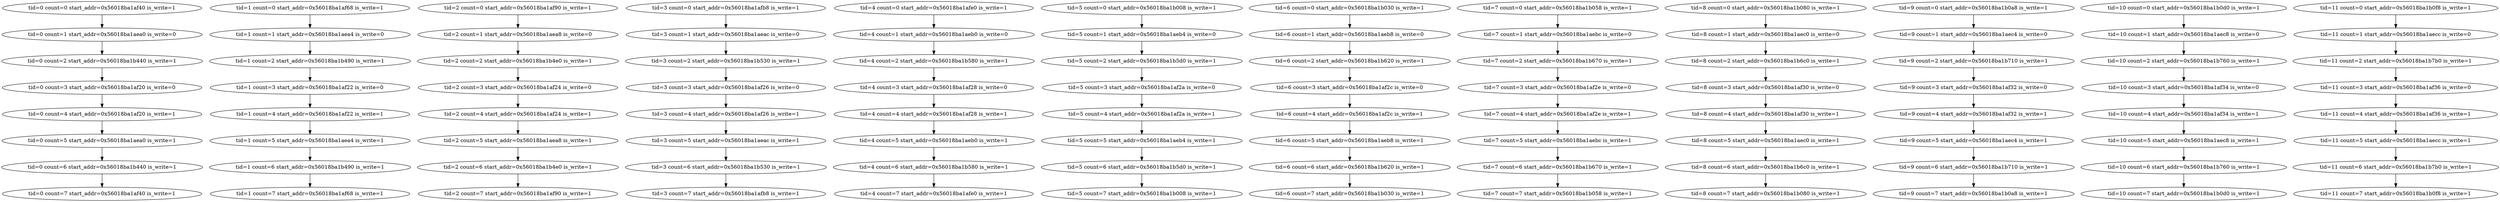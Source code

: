 digraph G {
0 [count=0, is_write=1, label="tid=0 count=0 start_addr=0x56018ba1af40 is_write=1", start_addr="0x56018ba1af40", tid=0];
1 [count=1, is_write=0, label="tid=0 count=1 start_addr=0x56018ba1aea0 is_write=0", start_addr="0x56018ba1aea0", tid=0];
2 [count=2, is_write=1, label="tid=0 count=2 start_addr=0x56018ba1b440 is_write=1", start_addr="0x56018ba1b440", tid=0];
3 [count=3, is_write=0, label="tid=0 count=3 start_addr=0x56018ba1af20 is_write=0", start_addr="0x56018ba1af20", tid=0];
4 [count=4, is_write=1, label="tid=0 count=4 start_addr=0x56018ba1af20 is_write=1", start_addr="0x56018ba1af20", tid=0];
5 [count=5, is_write=1, label="tid=0 count=5 start_addr=0x56018ba1aea0 is_write=1", start_addr="0x56018ba1aea0", tid=0];
6 [count=6, is_write=1, label="tid=0 count=6 start_addr=0x56018ba1b440 is_write=1", start_addr="0x56018ba1b440", tid=0];
7 [count=7, is_write=1, label="tid=0 count=7 start_addr=0x56018ba1af40 is_write=1", start_addr="0x56018ba1af40", tid=0];
10 [count=0, is_write=1, label="tid=1 count=0 start_addr=0x56018ba1af68 is_write=1", start_addr="0x56018ba1af68", tid=1];
11 [count=1, is_write=0, label="tid=1 count=1 start_addr=0x56018ba1aea4 is_write=0", start_addr="0x56018ba1aea4", tid=1];
12 [count=2, is_write=1, label="tid=1 count=2 start_addr=0x56018ba1b490 is_write=1", start_addr="0x56018ba1b490", tid=1];
13 [count=3, is_write=0, label="tid=1 count=3 start_addr=0x56018ba1af22 is_write=0", start_addr="0x56018ba1af22", tid=1];
14 [count=4, is_write=1, label="tid=1 count=4 start_addr=0x56018ba1af22 is_write=1", start_addr="0x56018ba1af22", tid=1];
15 [count=5, is_write=1, label="tid=1 count=5 start_addr=0x56018ba1aea4 is_write=1", start_addr="0x56018ba1aea4", tid=1];
16 [count=6, is_write=1, label="tid=1 count=6 start_addr=0x56018ba1b490 is_write=1", start_addr="0x56018ba1b490", tid=1];
17 [count=7, is_write=1, label="tid=1 count=7 start_addr=0x56018ba1af68 is_write=1", start_addr="0x56018ba1af68", tid=1];
20 [count=0, is_write=1, label="tid=2 count=0 start_addr=0x56018ba1af90 is_write=1", start_addr="0x56018ba1af90", tid=2];
21 [count=1, is_write=0, label="tid=2 count=1 start_addr=0x56018ba1aea8 is_write=0", start_addr="0x56018ba1aea8", tid=2];
22 [count=2, is_write=1, label="tid=2 count=2 start_addr=0x56018ba1b4e0 is_write=1", start_addr="0x56018ba1b4e0", tid=2];
23 [count=3, is_write=0, label="tid=2 count=3 start_addr=0x56018ba1af24 is_write=0", start_addr="0x56018ba1af24", tid=2];
24 [count=4, is_write=1, label="tid=2 count=4 start_addr=0x56018ba1af24 is_write=1", start_addr="0x56018ba1af24", tid=2];
25 [count=5, is_write=1, label="tid=2 count=5 start_addr=0x56018ba1aea8 is_write=1", start_addr="0x56018ba1aea8", tid=2];
26 [count=6, is_write=1, label="tid=2 count=6 start_addr=0x56018ba1b4e0 is_write=1", start_addr="0x56018ba1b4e0", tid=2];
27 [count=7, is_write=1, label="tid=2 count=7 start_addr=0x56018ba1af90 is_write=1", start_addr="0x56018ba1af90", tid=2];
30 [count=0, is_write=1, label="tid=3 count=0 start_addr=0x56018ba1afb8 is_write=1", start_addr="0x56018ba1afb8", tid=3];
31 [count=1, is_write=0, label="tid=3 count=1 start_addr=0x56018ba1aeac is_write=0", start_addr="0x56018ba1aeac", tid=3];
32 [count=2, is_write=1, label="tid=3 count=2 start_addr=0x56018ba1b530 is_write=1", start_addr="0x56018ba1b530", tid=3];
33 [count=3, is_write=0, label="tid=3 count=3 start_addr=0x56018ba1af26 is_write=0", start_addr="0x56018ba1af26", tid=3];
34 [count=4, is_write=1, label="tid=3 count=4 start_addr=0x56018ba1af26 is_write=1", start_addr="0x56018ba1af26", tid=3];
35 [count=5, is_write=1, label="tid=3 count=5 start_addr=0x56018ba1aeac is_write=1", start_addr="0x56018ba1aeac", tid=3];
36 [count=6, is_write=1, label="tid=3 count=6 start_addr=0x56018ba1b530 is_write=1", start_addr="0x56018ba1b530", tid=3];
37 [count=7, is_write=1, label="tid=3 count=7 start_addr=0x56018ba1afb8 is_write=1", start_addr="0x56018ba1afb8", tid=3];
40 [count=0, is_write=1, label="tid=4 count=0 start_addr=0x56018ba1afe0 is_write=1", start_addr="0x56018ba1afe0", tid=4];
41 [count=1, is_write=0, label="tid=4 count=1 start_addr=0x56018ba1aeb0 is_write=0", start_addr="0x56018ba1aeb0", tid=4];
42 [count=2, is_write=1, label="tid=4 count=2 start_addr=0x56018ba1b580 is_write=1", start_addr="0x56018ba1b580", tid=4];
43 [count=3, is_write=0, label="tid=4 count=3 start_addr=0x56018ba1af28 is_write=0", start_addr="0x56018ba1af28", tid=4];
44 [count=4, is_write=1, label="tid=4 count=4 start_addr=0x56018ba1af28 is_write=1", start_addr="0x56018ba1af28", tid=4];
45 [count=5, is_write=1, label="tid=4 count=5 start_addr=0x56018ba1aeb0 is_write=1", start_addr="0x56018ba1aeb0", tid=4];
46 [count=6, is_write=1, label="tid=4 count=6 start_addr=0x56018ba1b580 is_write=1", start_addr="0x56018ba1b580", tid=4];
47 [count=7, is_write=1, label="tid=4 count=7 start_addr=0x56018ba1afe0 is_write=1", start_addr="0x56018ba1afe0", tid=4];
50 [count=0, is_write=1, label="tid=5 count=0 start_addr=0x56018ba1b008 is_write=1", start_addr="0x56018ba1b008", tid=5];
51 [count=1, is_write=0, label="tid=5 count=1 start_addr=0x56018ba1aeb4 is_write=0", start_addr="0x56018ba1aeb4", tid=5];
52 [count=2, is_write=1, label="tid=5 count=2 start_addr=0x56018ba1b5d0 is_write=1", start_addr="0x56018ba1b5d0", tid=5];
53 [count=3, is_write=0, label="tid=5 count=3 start_addr=0x56018ba1af2a is_write=0", start_addr="0x56018ba1af2a", tid=5];
54 [count=4, is_write=1, label="tid=5 count=4 start_addr=0x56018ba1af2a is_write=1", start_addr="0x56018ba1af2a", tid=5];
55 [count=5, is_write=1, label="tid=5 count=5 start_addr=0x56018ba1aeb4 is_write=1", start_addr="0x56018ba1aeb4", tid=5];
56 [count=6, is_write=1, label="tid=5 count=6 start_addr=0x56018ba1b5d0 is_write=1", start_addr="0x56018ba1b5d0", tid=5];
57 [count=7, is_write=1, label="tid=5 count=7 start_addr=0x56018ba1b008 is_write=1", start_addr="0x56018ba1b008", tid=5];
60 [count=0, is_write=1, label="tid=6 count=0 start_addr=0x56018ba1b030 is_write=1", start_addr="0x56018ba1b030", tid=6];
61 [count=1, is_write=0, label="tid=6 count=1 start_addr=0x56018ba1aeb8 is_write=0", start_addr="0x56018ba1aeb8", tid=6];
62 [count=2, is_write=1, label="tid=6 count=2 start_addr=0x56018ba1b620 is_write=1", start_addr="0x56018ba1b620", tid=6];
63 [count=3, is_write=0, label="tid=6 count=3 start_addr=0x56018ba1af2c is_write=0", start_addr="0x56018ba1af2c", tid=6];
64 [count=4, is_write=1, label="tid=6 count=4 start_addr=0x56018ba1af2c is_write=1", start_addr="0x56018ba1af2c", tid=6];
65 [count=5, is_write=1, label="tid=6 count=5 start_addr=0x56018ba1aeb8 is_write=1", start_addr="0x56018ba1aeb8", tid=6];
66 [count=6, is_write=1, label="tid=6 count=6 start_addr=0x56018ba1b620 is_write=1", start_addr="0x56018ba1b620", tid=6];
67 [count=7, is_write=1, label="tid=6 count=7 start_addr=0x56018ba1b030 is_write=1", start_addr="0x56018ba1b030", tid=6];
70 [count=0, is_write=1, label="tid=7 count=0 start_addr=0x56018ba1b058 is_write=1", start_addr="0x56018ba1b058", tid=7];
71 [count=1, is_write=0, label="tid=7 count=1 start_addr=0x56018ba1aebc is_write=0", start_addr="0x56018ba1aebc", tid=7];
72 [count=2, is_write=1, label="tid=7 count=2 start_addr=0x56018ba1b670 is_write=1", start_addr="0x56018ba1b670", tid=7];
73 [count=3, is_write=0, label="tid=7 count=3 start_addr=0x56018ba1af2e is_write=0", start_addr="0x56018ba1af2e", tid=7];
74 [count=4, is_write=1, label="tid=7 count=4 start_addr=0x56018ba1af2e is_write=1", start_addr="0x56018ba1af2e", tid=7];
75 [count=5, is_write=1, label="tid=7 count=5 start_addr=0x56018ba1aebc is_write=1", start_addr="0x56018ba1aebc", tid=7];
76 [count=6, is_write=1, label="tid=7 count=6 start_addr=0x56018ba1b670 is_write=1", start_addr="0x56018ba1b670", tid=7];
77 [count=7, is_write=1, label="tid=7 count=7 start_addr=0x56018ba1b058 is_write=1", start_addr="0x56018ba1b058", tid=7];
80 [count=0, is_write=1, label="tid=8 count=0 start_addr=0x56018ba1b080 is_write=1", start_addr="0x56018ba1b080", tid=8];
81 [count=1, is_write=0, label="tid=8 count=1 start_addr=0x56018ba1aec0 is_write=0", start_addr="0x56018ba1aec0", tid=8];
82 [count=2, is_write=1, label="tid=8 count=2 start_addr=0x56018ba1b6c0 is_write=1", start_addr="0x56018ba1b6c0", tid=8];
83 [count=3, is_write=0, label="tid=8 count=3 start_addr=0x56018ba1af30 is_write=0", start_addr="0x56018ba1af30", tid=8];
84 [count=4, is_write=1, label="tid=8 count=4 start_addr=0x56018ba1af30 is_write=1", start_addr="0x56018ba1af30", tid=8];
85 [count=5, is_write=1, label="tid=8 count=5 start_addr=0x56018ba1aec0 is_write=1", start_addr="0x56018ba1aec0", tid=8];
86 [count=6, is_write=1, label="tid=8 count=6 start_addr=0x56018ba1b6c0 is_write=1", start_addr="0x56018ba1b6c0", tid=8];
87 [count=7, is_write=1, label="tid=8 count=7 start_addr=0x56018ba1b080 is_write=1", start_addr="0x56018ba1b080", tid=8];
90 [count=0, is_write=1, label="tid=9 count=0 start_addr=0x56018ba1b0a8 is_write=1", start_addr="0x56018ba1b0a8", tid=9];
91 [count=1, is_write=0, label="tid=9 count=1 start_addr=0x56018ba1aec4 is_write=0", start_addr="0x56018ba1aec4", tid=9];
92 [count=2, is_write=1, label="tid=9 count=2 start_addr=0x56018ba1b710 is_write=1", start_addr="0x56018ba1b710", tid=9];
93 [count=3, is_write=0, label="tid=9 count=3 start_addr=0x56018ba1af32 is_write=0", start_addr="0x56018ba1af32", tid=9];
94 [count=4, is_write=1, label="tid=9 count=4 start_addr=0x56018ba1af32 is_write=1", start_addr="0x56018ba1af32", tid=9];
95 [count=5, is_write=1, label="tid=9 count=5 start_addr=0x56018ba1aec4 is_write=1", start_addr="0x56018ba1aec4", tid=9];
96 [count=6, is_write=1, label="tid=9 count=6 start_addr=0x56018ba1b710 is_write=1", start_addr="0x56018ba1b710", tid=9];
97 [count=7, is_write=1, label="tid=9 count=7 start_addr=0x56018ba1b0a8 is_write=1", start_addr="0x56018ba1b0a8", tid=9];
100 [count=0, is_write=1, label="tid=10 count=0 start_addr=0x56018ba1b0d0 is_write=1", start_addr="0x56018ba1b0d0", tid=10];
101 [count=1, is_write=0, label="tid=10 count=1 start_addr=0x56018ba1aec8 is_write=0", start_addr="0x56018ba1aec8", tid=10];
102 [count=2, is_write=1, label="tid=10 count=2 start_addr=0x56018ba1b760 is_write=1", start_addr="0x56018ba1b760", tid=10];
103 [count=3, is_write=0, label="tid=10 count=3 start_addr=0x56018ba1af34 is_write=0", start_addr="0x56018ba1af34", tid=10];
104 [count=4, is_write=1, label="tid=10 count=4 start_addr=0x56018ba1af34 is_write=1", start_addr="0x56018ba1af34", tid=10];
105 [count=5, is_write=1, label="tid=10 count=5 start_addr=0x56018ba1aec8 is_write=1", start_addr="0x56018ba1aec8", tid=10];
106 [count=6, is_write=1, label="tid=10 count=6 start_addr=0x56018ba1b760 is_write=1", start_addr="0x56018ba1b760", tid=10];
107 [count=7, is_write=1, label="tid=10 count=7 start_addr=0x56018ba1b0d0 is_write=1", start_addr="0x56018ba1b0d0", tid=10];
110 [count=0, is_write=1, label="tid=11 count=0 start_addr=0x56018ba1b0f8 is_write=1", start_addr="0x56018ba1b0f8", tid=11];
111 [count=1, is_write=0, label="tid=11 count=1 start_addr=0x56018ba1aecc is_write=0", start_addr="0x56018ba1aecc", tid=11];
112 [count=2, is_write=1, label="tid=11 count=2 start_addr=0x56018ba1b7b0 is_write=1", start_addr="0x56018ba1b7b0", tid=11];
113 [count=3, is_write=0, label="tid=11 count=3 start_addr=0x56018ba1af36 is_write=0", start_addr="0x56018ba1af36", tid=11];
114 [count=4, is_write=1, label="tid=11 count=4 start_addr=0x56018ba1af36 is_write=1", start_addr="0x56018ba1af36", tid=11];
115 [count=5, is_write=1, label="tid=11 count=5 start_addr=0x56018ba1aecc is_write=1", start_addr="0x56018ba1aecc", tid=11];
116 [count=6, is_write=1, label="tid=11 count=6 start_addr=0x56018ba1b7b0 is_write=1", start_addr="0x56018ba1b7b0", tid=11];
117 [count=7, is_write=1, label="tid=11 count=7 start_addr=0x56018ba1b0f8 is_write=1", start_addr="0x56018ba1b0f8", tid=11];
0->1 ;
1->2 ;
2->3 ;
3->4 ;
4->5 ;
5->6 ;
6->7 ;
10->11 ;
11->12 ;
12->13 ;
13->14 ;
14->15 ;
15->16 ;
16->17 ;
20->21 ;
21->22 ;
22->23 ;
23->24 ;
24->25 ;
25->26 ;
26->27 ;
30->31 ;
31->32 ;
32->33 ;
33->34 ;
34->35 ;
35->36 ;
36->37 ;
40->41 ;
41->42 ;
42->43 ;
43->44 ;
44->45 ;
45->46 ;
46->47 ;
50->51 ;
51->52 ;
52->53 ;
53->54 ;
54->55 ;
55->56 ;
56->57 ;
60->61 ;
61->62 ;
62->63 ;
63->64 ;
64->65 ;
65->66 ;
66->67 ;
70->71 ;
71->72 ;
72->73 ;
73->74 ;
74->75 ;
75->76 ;
76->77 ;
80->81 ;
81->82 ;
82->83 ;
83->84 ;
84->85 ;
85->86 ;
86->87 ;
90->91 ;
91->92 ;
92->93 ;
93->94 ;
94->95 ;
95->96 ;
96->97 ;
100->101 ;
101->102 ;
102->103 ;
103->104 ;
104->105 ;
105->106 ;
106->107 ;
110->111 ;
111->112 ;
112->113 ;
113->114 ;
114->115 ;
115->116 ;
116->117 ;
}
